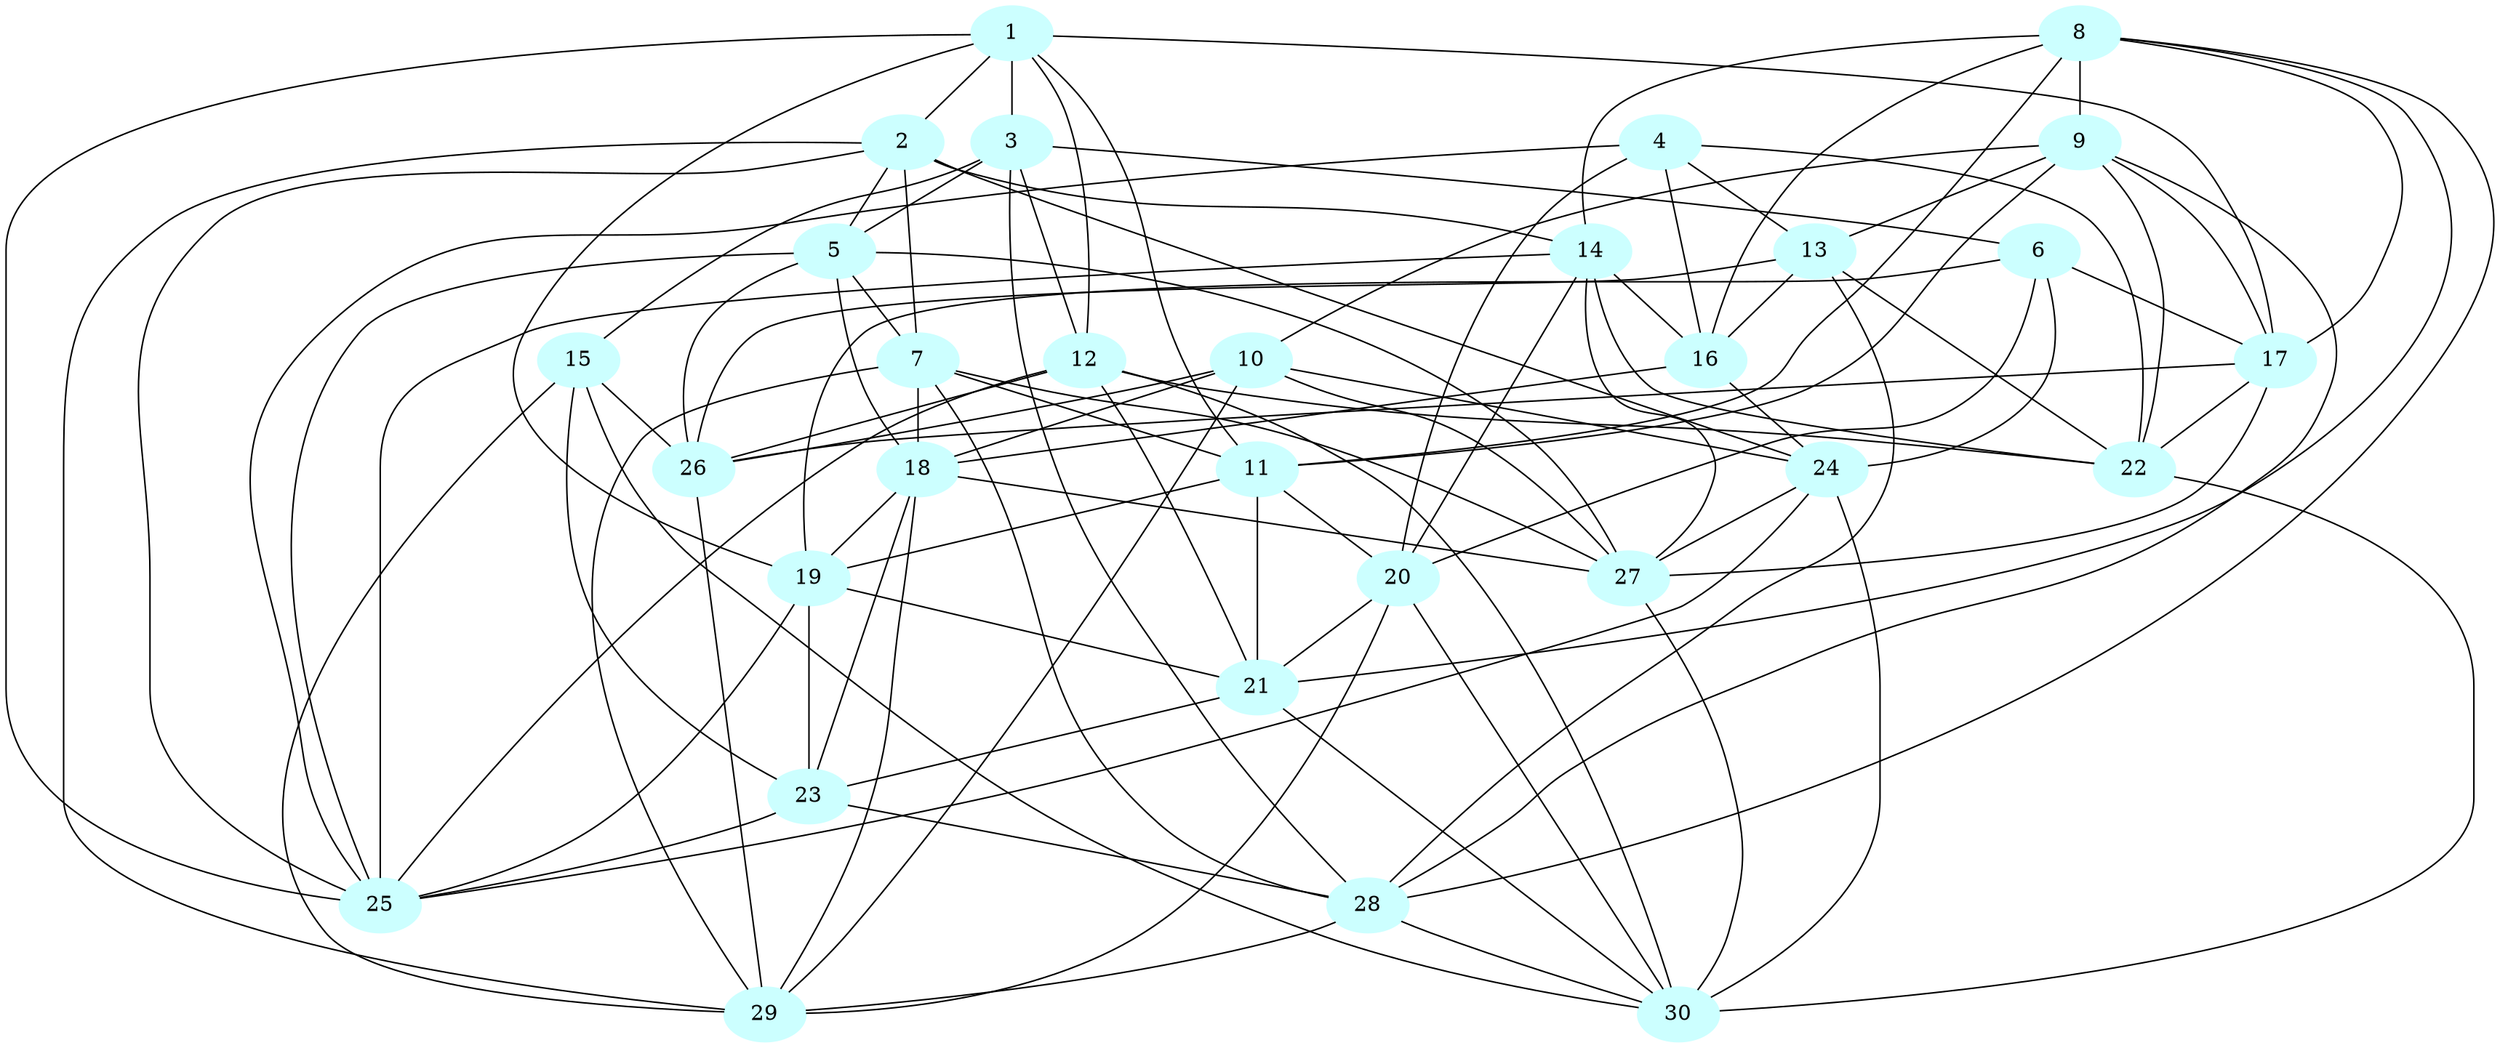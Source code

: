 graph G {
    1 [style=filled, color="#CCFFFF"];
    2 [style=filled, color="#CCFFFF"];
    3 [style=filled, color="#CCFFFF"];
    4 [style=filled, color="#CCFFFF"];
    5 [style=filled, color="#CCFFFF"];
    6 [style=filled, color="#CCFFFF"];
    7 [style=filled, color="#CCFFFF"];
    8 [style=filled, color="#CCFFFF"];
    9 [style=filled, color="#CCFFFF"];
    10 [style=filled, color="#CCFFFF"];
    11 [style=filled, color="#CCFFFF"];
    12 [style=filled, color="#CCFFFF"];
    13 [style=filled, color="#CCFFFF"];
    14 [style=filled, color="#CCFFFF"];
    15 [style=filled, color="#CCFFFF"];
    16 [style=filled, color="#CCFFFF"];
    17 [style=filled, color="#CCFFFF"];
    18 [style=filled, color="#CCFFFF"];
    19 [style=filled, color="#CCFFFF"];
    20 [style=filled, color="#CCFFFF"];
    21 [style=filled, color="#CCFFFF"];
    22 [style=filled, color="#CCFFFF"];
    23 [style=filled, color="#CCFFFF"];
    24 [style=filled, color="#CCFFFF"];
    25 [style=filled, color="#CCFFFF"];
    26 [style=filled, color="#CCFFFF"];
    27 [style=filled, color="#CCFFFF"];
    28 [style=filled, color="#CCFFFF"];
    29 [style=filled, color="#CCFFFF"];
    30 [style=filled, color="#CCFFFF"];
    1 -- 2 [len= 2]
    1 -- 3 [len= 2]
    1 -- 11 [len= 2]
    1 -- 12 [len= 2]
    1 -- 17 [len= 2]
    1 -- 19 [len= 2]
    1 -- 25 [len= 2]
    2 -- 5 [len= 2]
    2 -- 7 [len= 2]
    2 -- 14 [len= 2]
    2 -- 24 [len= 2]
    2 -- 25 [len= 2]
    2 -- 29 [len= 2]
    3 -- 5 [len= 2]
    3 -- 6 [len= 2]
    3 -- 12 [len= 2]
    3 -- 15 [len= 2]
    3 -- 28 [len= 2]
    4 -- 13 [len= 2]
    4 -- 16 [len= 2]
    4 -- 20 [len= 2]
    4 -- 22 [len= 2]
    4 -- 25 [len= 2]
    5 -- 7 [len= 2]
    5 -- 18 [len= 2]
    5 -- 25 [len= 2]
    5 -- 26 [len= 2]
    5 -- 27 [len= 2]
    6 -- 17 [len= 2]
    6 -- 19 [len= 2]
    6 -- 20 [len= 2]
    6 -- 24 [len= 2]
    7 -- 11 [len= 2]
    7 -- 18 [len= 2]
    7 -- 27 [len= 2]
    7 -- 28 [len= 2]
    7 -- 29 [len= 2]
    8 -- 9 [len= 2]
    8 -- 11 [len= 2]
    8 -- 14 [len= 2]
    8 -- 16 [len= 2]
    8 -- 17 [len= 2]
    8 -- 21 [len= 2]
    8 -- 28 [len= 2]
    9 -- 10 [len= 2]
    9 -- 11 [len= 2]
    9 -- 13 [len= 2]
    9 -- 17 [len= 2]
    9 -- 22 [len= 2]
    9 -- 28 [len= 2]
    10 -- 18 [len= 2]
    10 -- 24 [len= 2]
    10 -- 26 [len= 2]
    10 -- 27 [len= 2]
    10 -- 29 [len= 2]
    11 -- 19 [len= 2]
    11 -- 20 [len= 2]
    11 -- 21 [len= 2]
    12 -- 21 [len= 2]
    12 -- 22 [len= 2]
    12 -- 25 [len= 2]
    12 -- 26 [len= 2]
    12 -- 30 [len= 2]
    13 -- 16 [len= 2]
    13 -- 22 [len= 2]
    13 -- 26 [len= 2]
    13 -- 28 [len= 2]
    14 -- 16 [len= 2]
    14 -- 20 [len= 2]
    14 -- 22 [len= 2]
    14 -- 25 [len= 2]
    14 -- 27 [len= 2]
    15 -- 23 [len= 2]
    15 -- 26 [len= 2]
    15 -- 29 [len= 2]
    15 -- 30 [len= 2]
    16 -- 18 [len= 2]
    16 -- 24 [len= 2]
    17 -- 22 [len= 2]
    17 -- 26 [len= 2]
    17 -- 27 [len= 2]
    18 -- 19 [len= 2]
    18 -- 23 [len= 2]
    18 -- 27 [len= 2]
    18 -- 29 [len= 2]
    19 -- 21 [len= 2]
    19 -- 23 [len= 2]
    19 -- 25 [len= 2]
    20 -- 21 [len= 2]
    20 -- 29 [len= 2]
    20 -- 30 [len= 2]
    21 -- 23 [len= 2]
    21 -- 30 [len= 2]
    22 -- 30 [len= 2]
    23 -- 25 [len= 2]
    23 -- 28 [len= 2]
    24 -- 25 [len= 2]
    24 -- 27 [len= 2]
    24 -- 30 [len= 2]
    26 -- 29 [len= 2]
    27 -- 30 [len= 2]
    28 -- 29 [len= 2]
    28 -- 30 [len= 2]
}
